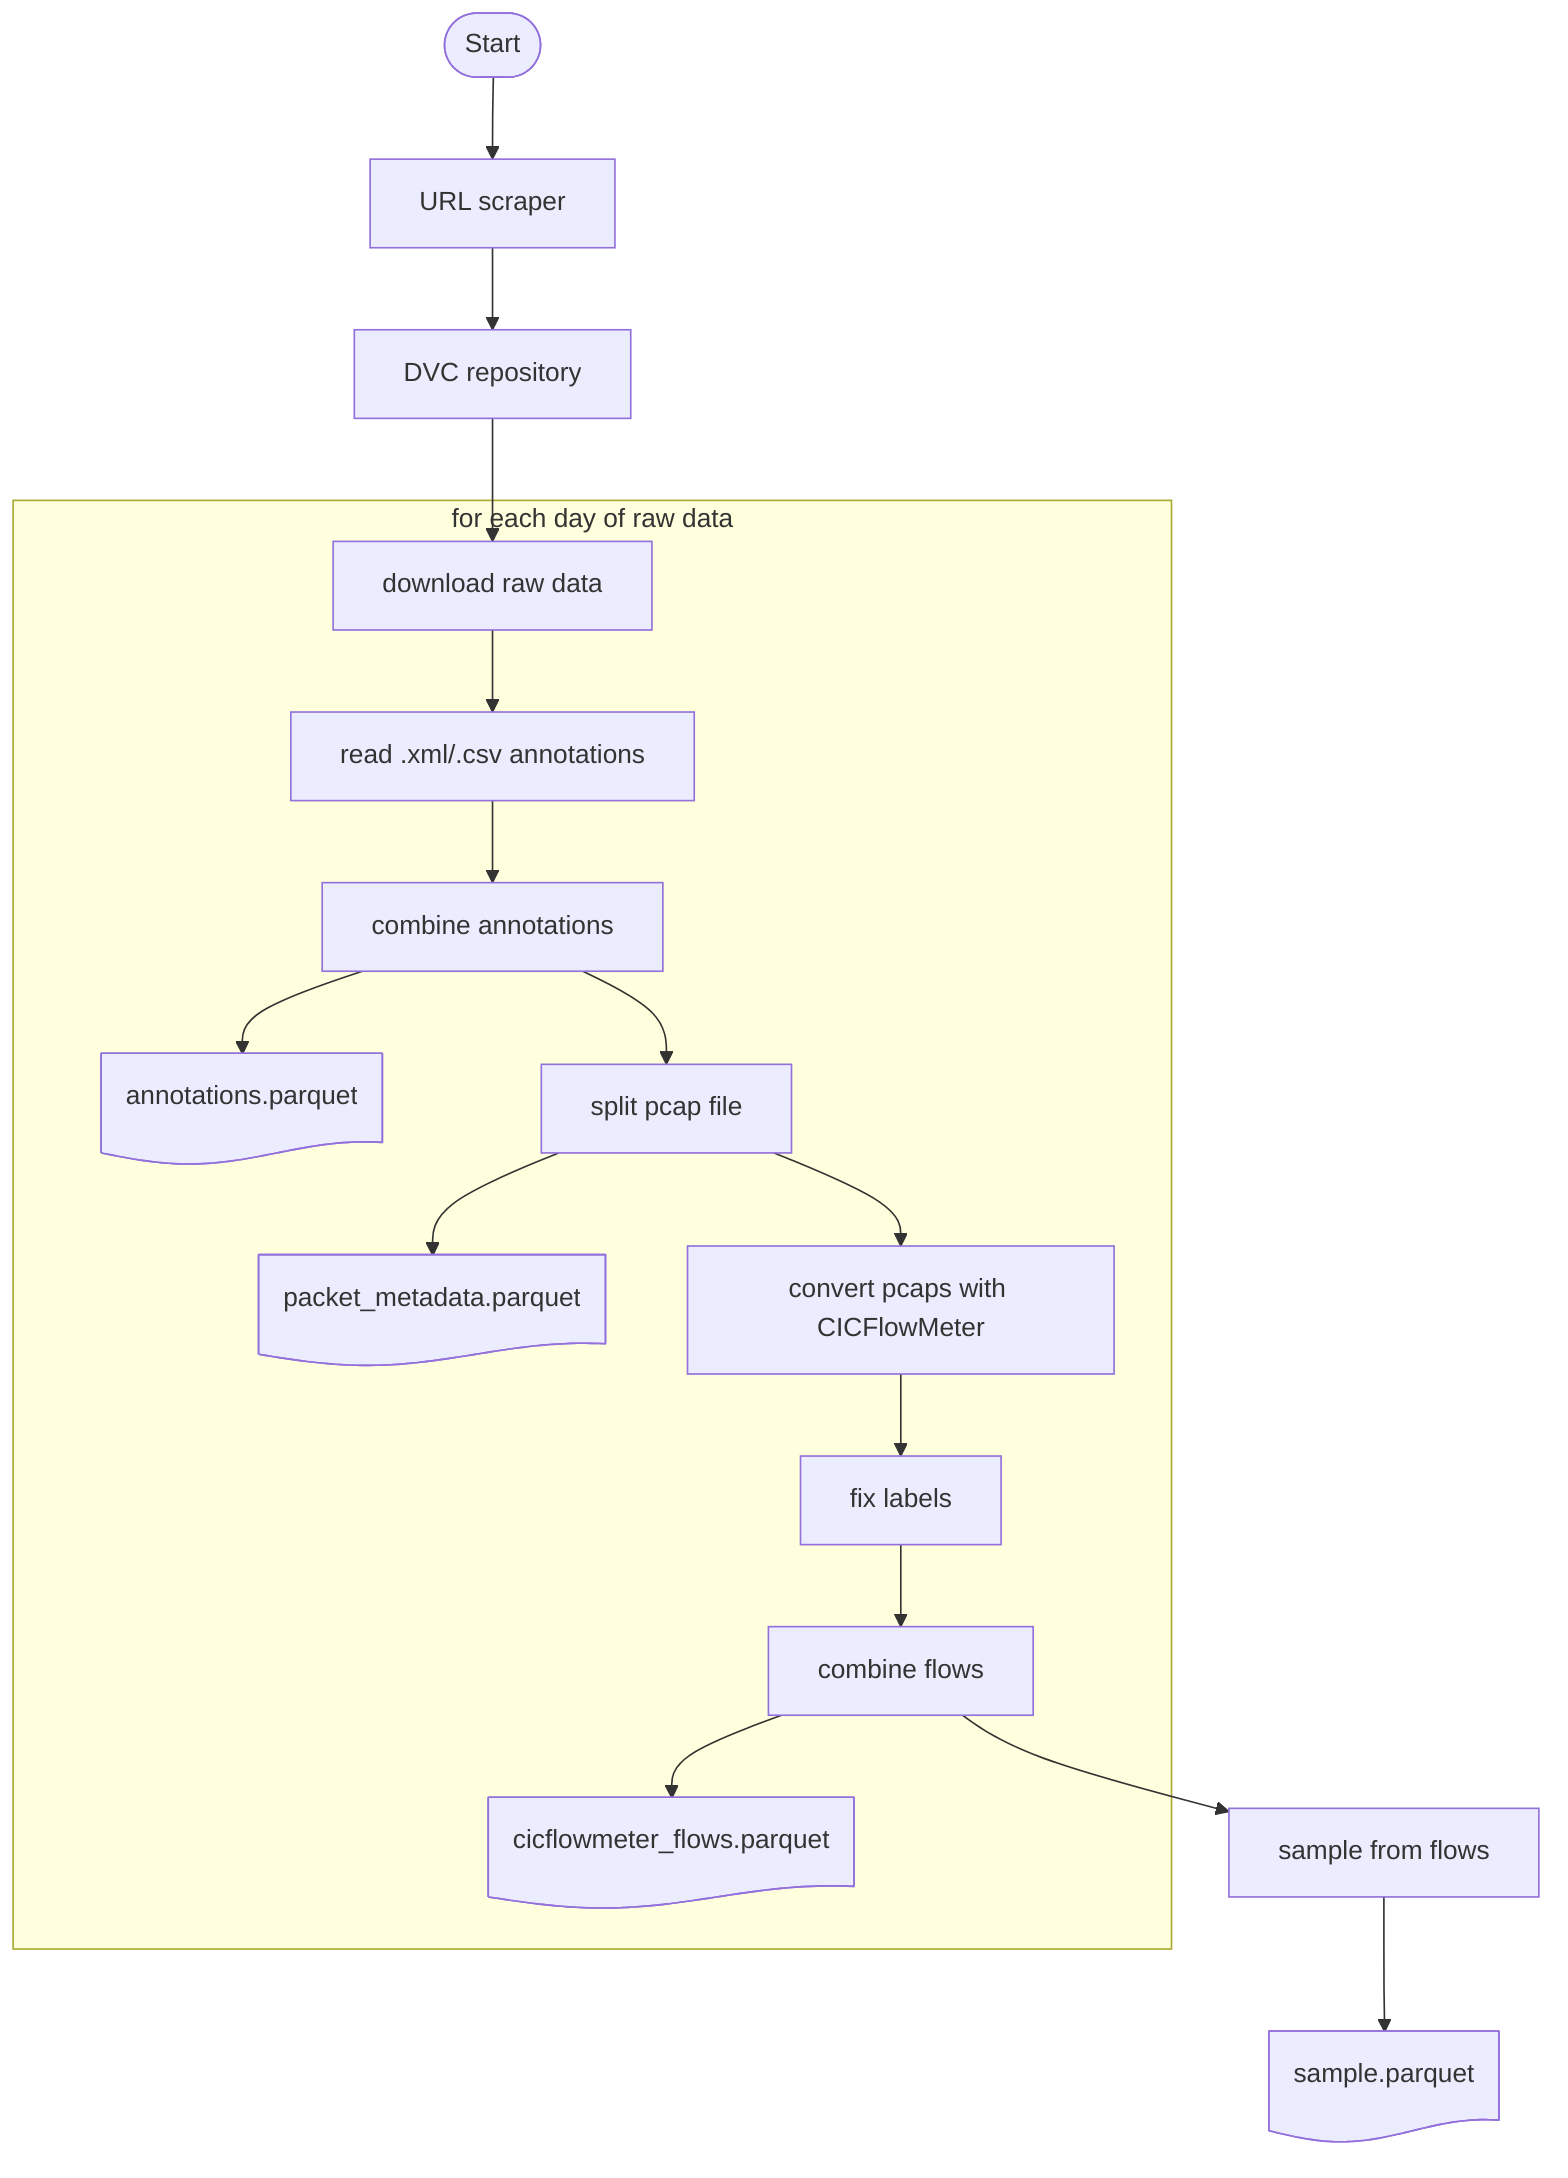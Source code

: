 flowchart TD
        A(["Start"])
        A --> B["URL scraper"]
        B --> C["DVC repository"]
        C --> D["download raw data"]
        subgraph "for each day of raw data"
            D --> F["read .xml/.csv annotations"]
            F --> G["combine annotations"]
            G --> X@{ shape: doc, label: "annotations.parquet" }
            G --> H["split pcap file"]
            H --> Y@{ shape: doc, label: "packet_metadata.parquet" }
            H --> I["convert pcaps with CICFlowMeter"]
            I --> J["fix labels"]
            J --> K["combine flows"]
            K --> Z@{ shape: doc, label: "cicflowmeter_flows.parquet" }
        end
        K --> L["sample from flows"]
        L --> W@{ shape: doc, label: "sample.parquet" }
